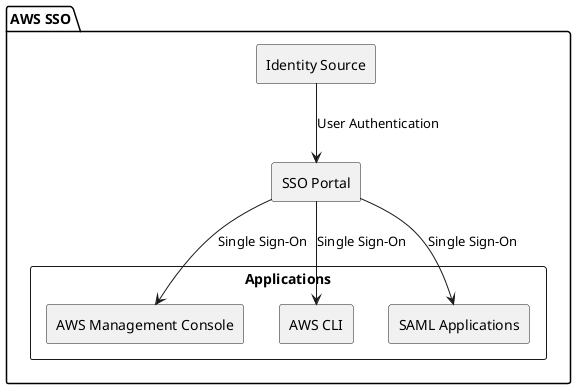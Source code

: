 @startuml
skinparam componentStyle rectangle

package "AWS SSO" {
    component "SSO Portal" as portal
    component "Identity Source" as identity
    component "Applications" {
        component "AWS Management Console" as console
        component "AWS CLI" as cli
        component "SAML Applications" as saml
    }
}

identity -down-> portal : User Authentication
portal -down-> console : Single Sign-On
portal -down-> cli : Single Sign-On
portal -down-> saml : Single Sign-On

@enduml
